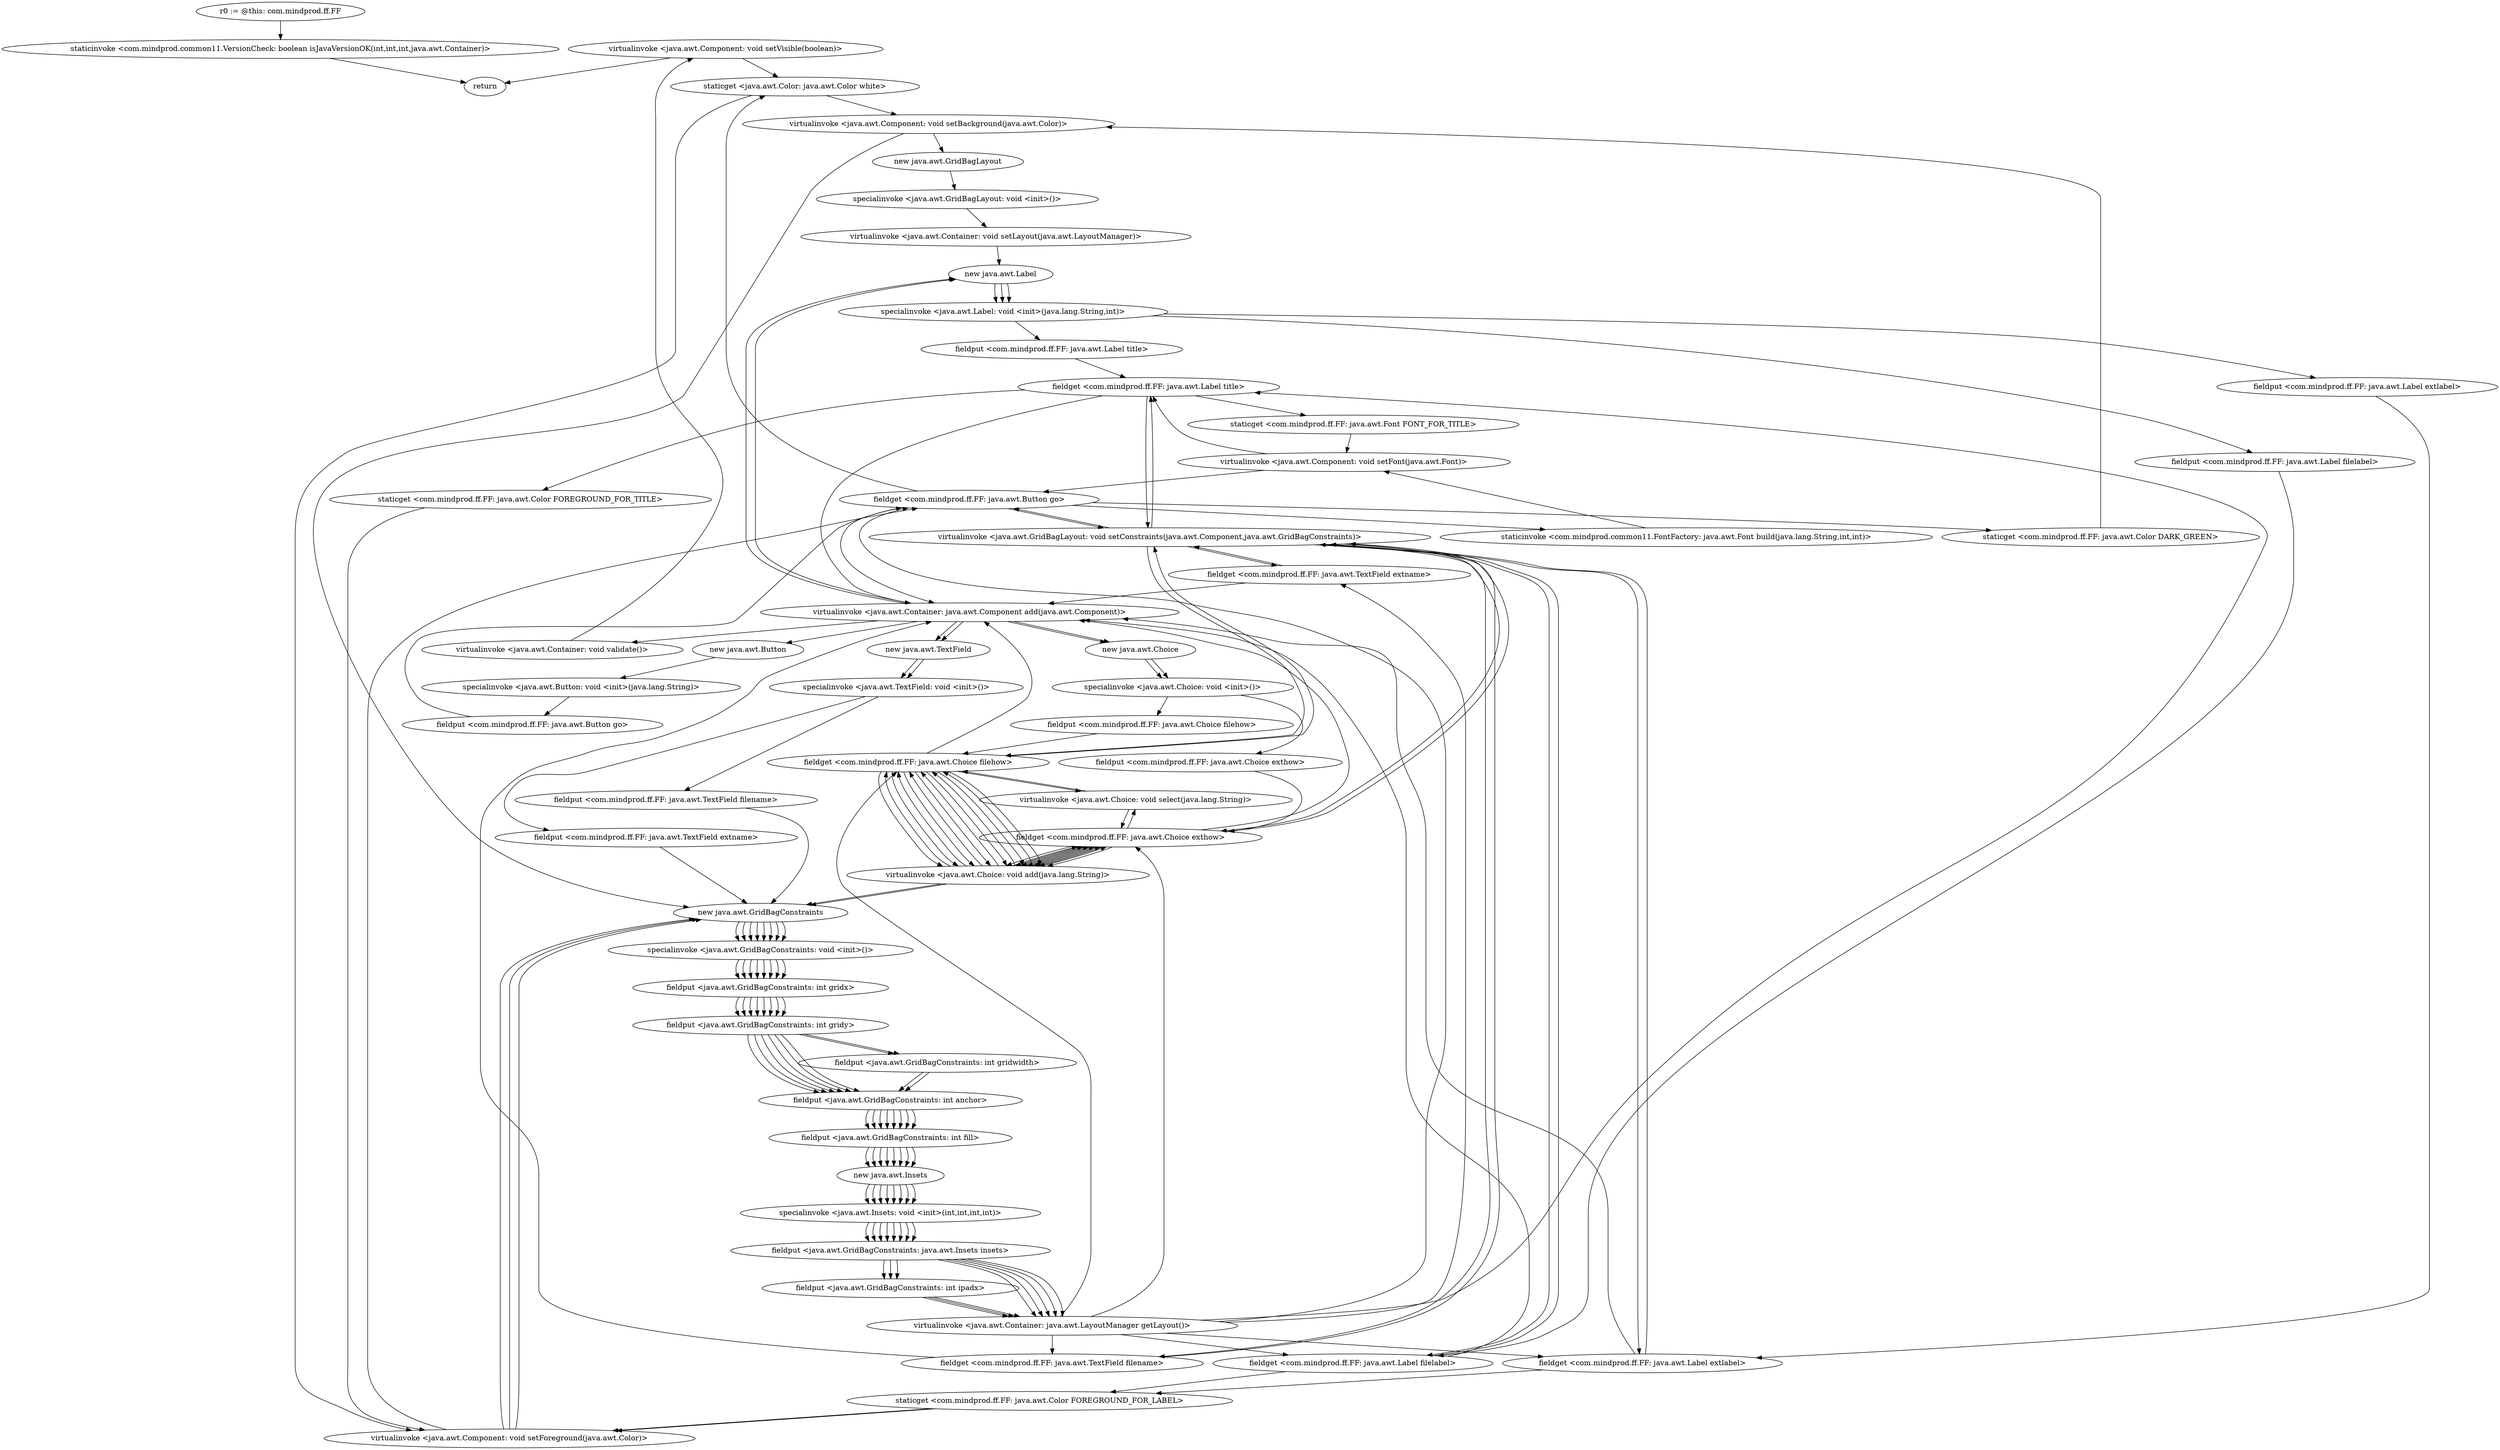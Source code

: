 digraph "" {
"r0 := @this: com.mindprod.ff.FF"->"staticinvoke <com.mindprod.common11.VersionCheck: boolean isJavaVersionOK(int,int,int,java.awt.Container)>";
 "staticinvoke <com.mindprod.common11.VersionCheck: boolean isJavaVersionOK(int,int,int,java.awt.Container)>"->"return";
"virtualinvoke <java.awt.Component: void setVisible(boolean)>";
 "virtualinvoke <java.awt.Component: void setVisible(boolean)>"->"staticget <java.awt.Color: java.awt.Color white>";
 "staticget <java.awt.Color: java.awt.Color white>"->"virtualinvoke <java.awt.Component: void setBackground(java.awt.Color)>";
 "virtualinvoke <java.awt.Component: void setBackground(java.awt.Color)>"->"new java.awt.GridBagLayout";
 "new java.awt.GridBagLayout"->"specialinvoke <java.awt.GridBagLayout: void <init>()>";
 "specialinvoke <java.awt.GridBagLayout: void <init>()>"->"virtualinvoke <java.awt.Container: void setLayout(java.awt.LayoutManager)>";
 "virtualinvoke <java.awt.Container: void setLayout(java.awt.LayoutManager)>"->"new java.awt.Label";
 "new java.awt.Label"->"specialinvoke <java.awt.Label: void <init>(java.lang.String,int)>";
 "specialinvoke <java.awt.Label: void <init>(java.lang.String,int)>"->"fieldput <com.mindprod.ff.FF: java.awt.Label title>";
 "fieldput <com.mindprod.ff.FF: java.awt.Label title>"->"fieldget <com.mindprod.ff.FF: java.awt.Label title>";
 "fieldget <com.mindprod.ff.FF: java.awt.Label title>"->"staticget <com.mindprod.ff.FF: java.awt.Font FONT_FOR_TITLE>";
 "staticget <com.mindprod.ff.FF: java.awt.Font FONT_FOR_TITLE>"->"virtualinvoke <java.awt.Component: void setFont(java.awt.Font)>";
 "virtualinvoke <java.awt.Component: void setFont(java.awt.Font)>"->"fieldget <com.mindprod.ff.FF: java.awt.Label title>";
 "fieldget <com.mindprod.ff.FF: java.awt.Label title>"->"staticget <com.mindprod.ff.FF: java.awt.Color FOREGROUND_FOR_TITLE>";
 "staticget <com.mindprod.ff.FF: java.awt.Color FOREGROUND_FOR_TITLE>"->"virtualinvoke <java.awt.Component: void setForeground(java.awt.Color)>";
 "virtualinvoke <java.awt.Component: void setForeground(java.awt.Color)>"->"new java.awt.GridBagConstraints";
 "new java.awt.GridBagConstraints"->"specialinvoke <java.awt.GridBagConstraints: void <init>()>";
 "specialinvoke <java.awt.GridBagConstraints: void <init>()>"->"fieldput <java.awt.GridBagConstraints: int gridx>";
 "fieldput <java.awt.GridBagConstraints: int gridx>"->"fieldput <java.awt.GridBagConstraints: int gridy>";
 "fieldput <java.awt.GridBagConstraints: int gridy>"->"fieldput <java.awt.GridBagConstraints: int gridwidth>";
 "fieldput <java.awt.GridBagConstraints: int gridwidth>"->"fieldput <java.awt.GridBagConstraints: int anchor>";
 "fieldput <java.awt.GridBagConstraints: int anchor>"->"fieldput <java.awt.GridBagConstraints: int fill>";
 "fieldput <java.awt.GridBagConstraints: int fill>"->"new java.awt.Insets";
 "new java.awt.Insets"->"specialinvoke <java.awt.Insets: void <init>(int,int,int,int)>";
 "specialinvoke <java.awt.Insets: void <init>(int,int,int,int)>"->"fieldput <java.awt.GridBagConstraints: java.awt.Insets insets>";
 "fieldput <java.awt.GridBagConstraints: java.awt.Insets insets>"->"virtualinvoke <java.awt.Container: java.awt.LayoutManager getLayout()>";
 "virtualinvoke <java.awt.Container: java.awt.LayoutManager getLayout()>"->"fieldget <com.mindprod.ff.FF: java.awt.Label title>";
 "fieldget <com.mindprod.ff.FF: java.awt.Label title>"->"virtualinvoke <java.awt.GridBagLayout: void setConstraints(java.awt.Component,java.awt.GridBagConstraints)>";
 "virtualinvoke <java.awt.GridBagLayout: void setConstraints(java.awt.Component,java.awt.GridBagConstraints)>"->"fieldget <com.mindprod.ff.FF: java.awt.Label title>";
 "fieldget <com.mindprod.ff.FF: java.awt.Label title>"->"virtualinvoke <java.awt.Container: java.awt.Component add(java.awt.Component)>";
 "virtualinvoke <java.awt.Container: java.awt.Component add(java.awt.Component)>"->"new java.awt.Label";
 "new java.awt.Label"->"specialinvoke <java.awt.Label: void <init>(java.lang.String,int)>";
 "specialinvoke <java.awt.Label: void <init>(java.lang.String,int)>"->"fieldput <com.mindprod.ff.FF: java.awt.Label filelabel>";
 "fieldput <com.mindprod.ff.FF: java.awt.Label filelabel>"->"fieldget <com.mindprod.ff.FF: java.awt.Label filelabel>";
 "fieldget <com.mindprod.ff.FF: java.awt.Label filelabel>"->"staticget <com.mindprod.ff.FF: java.awt.Color FOREGROUND_FOR_LABEL>";
 "staticget <com.mindprod.ff.FF: java.awt.Color FOREGROUND_FOR_LABEL>"->"virtualinvoke <java.awt.Component: void setForeground(java.awt.Color)>";
 "virtualinvoke <java.awt.Component: void setForeground(java.awt.Color)>"->"new java.awt.GridBagConstraints";
 "new java.awt.GridBagConstraints"->"specialinvoke <java.awt.GridBagConstraints: void <init>()>";
 "specialinvoke <java.awt.GridBagConstraints: void <init>()>"->"fieldput <java.awt.GridBagConstraints: int gridx>";
 "fieldput <java.awt.GridBagConstraints: int gridx>"->"fieldput <java.awt.GridBagConstraints: int gridy>";
 "fieldput <java.awt.GridBagConstraints: int gridy>"->"fieldput <java.awt.GridBagConstraints: int anchor>";
 "fieldput <java.awt.GridBagConstraints: int anchor>"->"fieldput <java.awt.GridBagConstraints: int fill>";
 "fieldput <java.awt.GridBagConstraints: int fill>"->"new java.awt.Insets";
 "new java.awt.Insets"->"specialinvoke <java.awt.Insets: void <init>(int,int,int,int)>";
 "specialinvoke <java.awt.Insets: void <init>(int,int,int,int)>"->"fieldput <java.awt.GridBagConstraints: java.awt.Insets insets>";
 "fieldput <java.awt.GridBagConstraints: java.awt.Insets insets>"->"virtualinvoke <java.awt.Container: java.awt.LayoutManager getLayout()>";
 "virtualinvoke <java.awt.Container: java.awt.LayoutManager getLayout()>"->"fieldget <com.mindprod.ff.FF: java.awt.Label filelabel>";
 "fieldget <com.mindprod.ff.FF: java.awt.Label filelabel>"->"virtualinvoke <java.awt.GridBagLayout: void setConstraints(java.awt.Component,java.awt.GridBagConstraints)>";
 "virtualinvoke <java.awt.GridBagLayout: void setConstraints(java.awt.Component,java.awt.GridBagConstraints)>"->"fieldget <com.mindprod.ff.FF: java.awt.Label filelabel>";
 "fieldget <com.mindprod.ff.FF: java.awt.Label filelabel>"->"virtualinvoke <java.awt.Container: java.awt.Component add(java.awt.Component)>";
 "virtualinvoke <java.awt.Container: java.awt.Component add(java.awt.Component)>"->"new java.awt.Choice";
 "new java.awt.Choice"->"specialinvoke <java.awt.Choice: void <init>()>";
 "specialinvoke <java.awt.Choice: void <init>()>"->"fieldput <com.mindprod.ff.FF: java.awt.Choice filehow>";
 "fieldput <com.mindprod.ff.FF: java.awt.Choice filehow>"->"fieldget <com.mindprod.ff.FF: java.awt.Choice filehow>";
 "fieldget <com.mindprod.ff.FF: java.awt.Choice filehow>"->"virtualinvoke <java.awt.Choice: void add(java.lang.String)>";
 "virtualinvoke <java.awt.Choice: void add(java.lang.String)>"->"fieldget <com.mindprod.ff.FF: java.awt.Choice filehow>";
 "fieldget <com.mindprod.ff.FF: java.awt.Choice filehow>"->"virtualinvoke <java.awt.Choice: void select(java.lang.String)>";
 "virtualinvoke <java.awt.Choice: void select(java.lang.String)>"->"fieldget <com.mindprod.ff.FF: java.awt.Choice filehow>";
 "fieldget <com.mindprod.ff.FF: java.awt.Choice filehow>"->"virtualinvoke <java.awt.Choice: void add(java.lang.String)>";
 "virtualinvoke <java.awt.Choice: void add(java.lang.String)>"->"fieldget <com.mindprod.ff.FF: java.awt.Choice filehow>";
 "fieldget <com.mindprod.ff.FF: java.awt.Choice filehow>"->"virtualinvoke <java.awt.Choice: void add(java.lang.String)>";
 "virtualinvoke <java.awt.Choice: void add(java.lang.String)>"->"fieldget <com.mindprod.ff.FF: java.awt.Choice filehow>";
 "fieldget <com.mindprod.ff.FF: java.awt.Choice filehow>"->"virtualinvoke <java.awt.Choice: void add(java.lang.String)>";
 "virtualinvoke <java.awt.Choice: void add(java.lang.String)>"->"fieldget <com.mindprod.ff.FF: java.awt.Choice filehow>";
 "fieldget <com.mindprod.ff.FF: java.awt.Choice filehow>"->"virtualinvoke <java.awt.Choice: void add(java.lang.String)>";
 "virtualinvoke <java.awt.Choice: void add(java.lang.String)>"->"fieldget <com.mindprod.ff.FF: java.awt.Choice filehow>";
 "fieldget <com.mindprod.ff.FF: java.awt.Choice filehow>"->"virtualinvoke <java.awt.Choice: void add(java.lang.String)>";
 "virtualinvoke <java.awt.Choice: void add(java.lang.String)>"->"fieldget <com.mindprod.ff.FF: java.awt.Choice filehow>";
 "fieldget <com.mindprod.ff.FF: java.awt.Choice filehow>"->"virtualinvoke <java.awt.Choice: void add(java.lang.String)>";
 "virtualinvoke <java.awt.Choice: void add(java.lang.String)>"->"new java.awt.GridBagConstraints";
 "new java.awt.GridBagConstraints"->"specialinvoke <java.awt.GridBagConstraints: void <init>()>";
 "specialinvoke <java.awt.GridBagConstraints: void <init>()>"->"fieldput <java.awt.GridBagConstraints: int gridx>";
 "fieldput <java.awt.GridBagConstraints: int gridx>"->"fieldput <java.awt.GridBagConstraints: int gridy>";
 "fieldput <java.awt.GridBagConstraints: int gridy>"->"fieldput <java.awt.GridBagConstraints: int anchor>";
 "fieldput <java.awt.GridBagConstraints: int anchor>"->"fieldput <java.awt.GridBagConstraints: int fill>";
 "fieldput <java.awt.GridBagConstraints: int fill>"->"new java.awt.Insets";
 "new java.awt.Insets"->"specialinvoke <java.awt.Insets: void <init>(int,int,int,int)>";
 "specialinvoke <java.awt.Insets: void <init>(int,int,int,int)>"->"fieldput <java.awt.GridBagConstraints: java.awt.Insets insets>";
 "fieldput <java.awt.GridBagConstraints: java.awt.Insets insets>"->"virtualinvoke <java.awt.Container: java.awt.LayoutManager getLayout()>";
 "virtualinvoke <java.awt.Container: java.awt.LayoutManager getLayout()>"->"fieldget <com.mindprod.ff.FF: java.awt.Choice filehow>";
 "fieldget <com.mindprod.ff.FF: java.awt.Choice filehow>"->"virtualinvoke <java.awt.GridBagLayout: void setConstraints(java.awt.Component,java.awt.GridBagConstraints)>";
 "virtualinvoke <java.awt.GridBagLayout: void setConstraints(java.awt.Component,java.awt.GridBagConstraints)>"->"fieldget <com.mindprod.ff.FF: java.awt.Choice filehow>";
 "fieldget <com.mindprod.ff.FF: java.awt.Choice filehow>"->"virtualinvoke <java.awt.Container: java.awt.Component add(java.awt.Component)>";
 "virtualinvoke <java.awt.Container: java.awt.Component add(java.awt.Component)>"->"new java.awt.TextField";
 "new java.awt.TextField"->"specialinvoke <java.awt.TextField: void <init>()>";
 "specialinvoke <java.awt.TextField: void <init>()>"->"fieldput <com.mindprod.ff.FF: java.awt.TextField filename>";
 "fieldput <com.mindprod.ff.FF: java.awt.TextField filename>"->"new java.awt.GridBagConstraints";
 "new java.awt.GridBagConstraints"->"specialinvoke <java.awt.GridBagConstraints: void <init>()>";
 "specialinvoke <java.awt.GridBagConstraints: void <init>()>"->"fieldput <java.awt.GridBagConstraints: int gridx>";
 "fieldput <java.awt.GridBagConstraints: int gridx>"->"fieldput <java.awt.GridBagConstraints: int gridy>";
 "fieldput <java.awt.GridBagConstraints: int gridy>"->"fieldput <java.awt.GridBagConstraints: int anchor>";
 "fieldput <java.awt.GridBagConstraints: int anchor>"->"fieldput <java.awt.GridBagConstraints: int fill>";
 "fieldput <java.awt.GridBagConstraints: int fill>"->"new java.awt.Insets";
 "new java.awt.Insets"->"specialinvoke <java.awt.Insets: void <init>(int,int,int,int)>";
 "specialinvoke <java.awt.Insets: void <init>(int,int,int,int)>"->"fieldput <java.awt.GridBagConstraints: java.awt.Insets insets>";
 "fieldput <java.awt.GridBagConstraints: java.awt.Insets insets>"->"fieldput <java.awt.GridBagConstraints: int ipadx>";
 "fieldput <java.awt.GridBagConstraints: int ipadx>"->"virtualinvoke <java.awt.Container: java.awt.LayoutManager getLayout()>";
 "virtualinvoke <java.awt.Container: java.awt.LayoutManager getLayout()>"->"fieldget <com.mindprod.ff.FF: java.awt.TextField filename>";
 "fieldget <com.mindprod.ff.FF: java.awt.TextField filename>"->"virtualinvoke <java.awt.GridBagLayout: void setConstraints(java.awt.Component,java.awt.GridBagConstraints)>";
 "virtualinvoke <java.awt.GridBagLayout: void setConstraints(java.awt.Component,java.awt.GridBagConstraints)>"->"fieldget <com.mindprod.ff.FF: java.awt.TextField filename>";
 "fieldget <com.mindprod.ff.FF: java.awt.TextField filename>"->"virtualinvoke <java.awt.Container: java.awt.Component add(java.awt.Component)>";
 "virtualinvoke <java.awt.Container: java.awt.Component add(java.awt.Component)>"->"new java.awt.Label";
 "new java.awt.Label"->"specialinvoke <java.awt.Label: void <init>(java.lang.String,int)>";
 "specialinvoke <java.awt.Label: void <init>(java.lang.String,int)>"->"fieldput <com.mindprod.ff.FF: java.awt.Label extlabel>";
 "fieldput <com.mindprod.ff.FF: java.awt.Label extlabel>"->"fieldget <com.mindprod.ff.FF: java.awt.Label extlabel>";
 "fieldget <com.mindprod.ff.FF: java.awt.Label extlabel>"->"staticget <com.mindprod.ff.FF: java.awt.Color FOREGROUND_FOR_LABEL>";
 "staticget <com.mindprod.ff.FF: java.awt.Color FOREGROUND_FOR_LABEL>"->"virtualinvoke <java.awt.Component: void setForeground(java.awt.Color)>";
 "virtualinvoke <java.awt.Component: void setForeground(java.awt.Color)>"->"new java.awt.GridBagConstraints";
 "new java.awt.GridBagConstraints"->"specialinvoke <java.awt.GridBagConstraints: void <init>()>";
 "specialinvoke <java.awt.GridBagConstraints: void <init>()>"->"fieldput <java.awt.GridBagConstraints: int gridx>";
 "fieldput <java.awt.GridBagConstraints: int gridx>"->"fieldput <java.awt.GridBagConstraints: int gridy>";
 "fieldput <java.awt.GridBagConstraints: int gridy>"->"fieldput <java.awt.GridBagConstraints: int anchor>";
 "fieldput <java.awt.GridBagConstraints: int anchor>"->"fieldput <java.awt.GridBagConstraints: int fill>";
 "fieldput <java.awt.GridBagConstraints: int fill>"->"new java.awt.Insets";
 "new java.awt.Insets"->"specialinvoke <java.awt.Insets: void <init>(int,int,int,int)>";
 "specialinvoke <java.awt.Insets: void <init>(int,int,int,int)>"->"fieldput <java.awt.GridBagConstraints: java.awt.Insets insets>";
 "fieldput <java.awt.GridBagConstraints: java.awt.Insets insets>"->"virtualinvoke <java.awt.Container: java.awt.LayoutManager getLayout()>";
 "virtualinvoke <java.awt.Container: java.awt.LayoutManager getLayout()>"->"fieldget <com.mindprod.ff.FF: java.awt.Label extlabel>";
 "fieldget <com.mindprod.ff.FF: java.awt.Label extlabel>"->"virtualinvoke <java.awt.GridBagLayout: void setConstraints(java.awt.Component,java.awt.GridBagConstraints)>";
 "virtualinvoke <java.awt.GridBagLayout: void setConstraints(java.awt.Component,java.awt.GridBagConstraints)>"->"fieldget <com.mindprod.ff.FF: java.awt.Label extlabel>";
 "fieldget <com.mindprod.ff.FF: java.awt.Label extlabel>"->"virtualinvoke <java.awt.Container: java.awt.Component add(java.awt.Component)>";
 "virtualinvoke <java.awt.Container: java.awt.Component add(java.awt.Component)>"->"new java.awt.Choice";
 "new java.awt.Choice"->"specialinvoke <java.awt.Choice: void <init>()>";
 "specialinvoke <java.awt.Choice: void <init>()>"->"fieldput <com.mindprod.ff.FF: java.awt.Choice exthow>";
 "fieldput <com.mindprod.ff.FF: java.awt.Choice exthow>"->"fieldget <com.mindprod.ff.FF: java.awt.Choice exthow>";
 "fieldget <com.mindprod.ff.FF: java.awt.Choice exthow>"->"virtualinvoke <java.awt.Choice: void add(java.lang.String)>";
 "virtualinvoke <java.awt.Choice: void add(java.lang.String)>"->"fieldget <com.mindprod.ff.FF: java.awt.Choice exthow>";
 "fieldget <com.mindprod.ff.FF: java.awt.Choice exthow>"->"virtualinvoke <java.awt.Choice: void add(java.lang.String)>";
 "virtualinvoke <java.awt.Choice: void add(java.lang.String)>"->"fieldget <com.mindprod.ff.FF: java.awt.Choice exthow>";
 "fieldget <com.mindprod.ff.FF: java.awt.Choice exthow>"->"virtualinvoke <java.awt.Choice: void add(java.lang.String)>";
 "virtualinvoke <java.awt.Choice: void add(java.lang.String)>"->"fieldget <com.mindprod.ff.FF: java.awt.Choice exthow>";
 "fieldget <com.mindprod.ff.FF: java.awt.Choice exthow>"->"virtualinvoke <java.awt.Choice: void add(java.lang.String)>";
 "virtualinvoke <java.awt.Choice: void add(java.lang.String)>"->"fieldget <com.mindprod.ff.FF: java.awt.Choice exthow>";
 "fieldget <com.mindprod.ff.FF: java.awt.Choice exthow>"->"virtualinvoke <java.awt.Choice: void select(java.lang.String)>";
 "virtualinvoke <java.awt.Choice: void select(java.lang.String)>"->"fieldget <com.mindprod.ff.FF: java.awt.Choice exthow>";
 "fieldget <com.mindprod.ff.FF: java.awt.Choice exthow>"->"virtualinvoke <java.awt.Choice: void add(java.lang.String)>";
 "virtualinvoke <java.awt.Choice: void add(java.lang.String)>"->"fieldget <com.mindprod.ff.FF: java.awt.Choice exthow>";
 "fieldget <com.mindprod.ff.FF: java.awt.Choice exthow>"->"virtualinvoke <java.awt.Choice: void add(java.lang.String)>";
 "virtualinvoke <java.awt.Choice: void add(java.lang.String)>"->"fieldget <com.mindprod.ff.FF: java.awt.Choice exthow>";
 "fieldget <com.mindprod.ff.FF: java.awt.Choice exthow>"->"virtualinvoke <java.awt.Choice: void add(java.lang.String)>";
 "virtualinvoke <java.awt.Choice: void add(java.lang.String)>"->"new java.awt.GridBagConstraints";
 "new java.awt.GridBagConstraints"->"specialinvoke <java.awt.GridBagConstraints: void <init>()>";
 "specialinvoke <java.awt.GridBagConstraints: void <init>()>"->"fieldput <java.awt.GridBagConstraints: int gridx>";
 "fieldput <java.awt.GridBagConstraints: int gridx>"->"fieldput <java.awt.GridBagConstraints: int gridy>";
 "fieldput <java.awt.GridBagConstraints: int gridy>"->"fieldput <java.awt.GridBagConstraints: int anchor>";
 "fieldput <java.awt.GridBagConstraints: int anchor>"->"fieldput <java.awt.GridBagConstraints: int fill>";
 "fieldput <java.awt.GridBagConstraints: int fill>"->"new java.awt.Insets";
 "new java.awt.Insets"->"specialinvoke <java.awt.Insets: void <init>(int,int,int,int)>";
 "specialinvoke <java.awt.Insets: void <init>(int,int,int,int)>"->"fieldput <java.awt.GridBagConstraints: java.awt.Insets insets>";
 "fieldput <java.awt.GridBagConstraints: java.awt.Insets insets>"->"virtualinvoke <java.awt.Container: java.awt.LayoutManager getLayout()>";
 "virtualinvoke <java.awt.Container: java.awt.LayoutManager getLayout()>"->"fieldget <com.mindprod.ff.FF: java.awt.Choice exthow>";
 "fieldget <com.mindprod.ff.FF: java.awt.Choice exthow>"->"virtualinvoke <java.awt.GridBagLayout: void setConstraints(java.awt.Component,java.awt.GridBagConstraints)>";
 "virtualinvoke <java.awt.GridBagLayout: void setConstraints(java.awt.Component,java.awt.GridBagConstraints)>"->"fieldget <com.mindprod.ff.FF: java.awt.Choice exthow>";
 "fieldget <com.mindprod.ff.FF: java.awt.Choice exthow>"->"virtualinvoke <java.awt.Container: java.awt.Component add(java.awt.Component)>";
 "virtualinvoke <java.awt.Container: java.awt.Component add(java.awt.Component)>"->"new java.awt.TextField";
 "new java.awt.TextField"->"specialinvoke <java.awt.TextField: void <init>()>";
 "specialinvoke <java.awt.TextField: void <init>()>"->"fieldput <com.mindprod.ff.FF: java.awt.TextField extname>";
 "fieldput <com.mindprod.ff.FF: java.awt.TextField extname>"->"new java.awt.GridBagConstraints";
 "new java.awt.GridBagConstraints"->"specialinvoke <java.awt.GridBagConstraints: void <init>()>";
 "specialinvoke <java.awt.GridBagConstraints: void <init>()>"->"fieldput <java.awt.GridBagConstraints: int gridx>";
 "fieldput <java.awt.GridBagConstraints: int gridx>"->"fieldput <java.awt.GridBagConstraints: int gridy>";
 "fieldput <java.awt.GridBagConstraints: int gridy>"->"fieldput <java.awt.GridBagConstraints: int anchor>";
 "fieldput <java.awt.GridBagConstraints: int anchor>"->"fieldput <java.awt.GridBagConstraints: int fill>";
 "fieldput <java.awt.GridBagConstraints: int fill>"->"new java.awt.Insets";
 "new java.awt.Insets"->"specialinvoke <java.awt.Insets: void <init>(int,int,int,int)>";
 "specialinvoke <java.awt.Insets: void <init>(int,int,int,int)>"->"fieldput <java.awt.GridBagConstraints: java.awt.Insets insets>";
 "fieldput <java.awt.GridBagConstraints: java.awt.Insets insets>"->"fieldput <java.awt.GridBagConstraints: int ipadx>";
 "fieldput <java.awt.GridBagConstraints: int ipadx>"->"virtualinvoke <java.awt.Container: java.awt.LayoutManager getLayout()>";
 "virtualinvoke <java.awt.Container: java.awt.LayoutManager getLayout()>"->"fieldget <com.mindprod.ff.FF: java.awt.TextField extname>";
 "fieldget <com.mindprod.ff.FF: java.awt.TextField extname>"->"virtualinvoke <java.awt.GridBagLayout: void setConstraints(java.awt.Component,java.awt.GridBagConstraints)>";
 "virtualinvoke <java.awt.GridBagLayout: void setConstraints(java.awt.Component,java.awt.GridBagConstraints)>"->"fieldget <com.mindprod.ff.FF: java.awt.TextField extname>";
 "fieldget <com.mindprod.ff.FF: java.awt.TextField extname>"->"virtualinvoke <java.awt.Container: java.awt.Component add(java.awt.Component)>";
 "virtualinvoke <java.awt.Container: java.awt.Component add(java.awt.Component)>"->"new java.awt.Button";
 "new java.awt.Button"->"specialinvoke <java.awt.Button: void <init>(java.lang.String)>";
 "specialinvoke <java.awt.Button: void <init>(java.lang.String)>"->"fieldput <com.mindprod.ff.FF: java.awt.Button go>";
 "fieldput <com.mindprod.ff.FF: java.awt.Button go>"->"fieldget <com.mindprod.ff.FF: java.awt.Button go>";
 "fieldget <com.mindprod.ff.FF: java.awt.Button go>"->"staticinvoke <com.mindprod.common11.FontFactory: java.awt.Font build(java.lang.String,int,int)>";
 "staticinvoke <com.mindprod.common11.FontFactory: java.awt.Font build(java.lang.String,int,int)>"->"virtualinvoke <java.awt.Component: void setFont(java.awt.Font)>";
 "virtualinvoke <java.awt.Component: void setFont(java.awt.Font)>"->"fieldget <com.mindprod.ff.FF: java.awt.Button go>";
 "fieldget <com.mindprod.ff.FF: java.awt.Button go>"->"staticget <java.awt.Color: java.awt.Color white>";
 "staticget <java.awt.Color: java.awt.Color white>"->"virtualinvoke <java.awt.Component: void setForeground(java.awt.Color)>";
 "virtualinvoke <java.awt.Component: void setForeground(java.awt.Color)>"->"fieldget <com.mindprod.ff.FF: java.awt.Button go>";
 "fieldget <com.mindprod.ff.FF: java.awt.Button go>"->"staticget <com.mindprod.ff.FF: java.awt.Color DARK_GREEN>";
 "staticget <com.mindprod.ff.FF: java.awt.Color DARK_GREEN>"->"virtualinvoke <java.awt.Component: void setBackground(java.awt.Color)>";
 "virtualinvoke <java.awt.Component: void setBackground(java.awt.Color)>"->"new java.awt.GridBagConstraints";
 "new java.awt.GridBagConstraints"->"specialinvoke <java.awt.GridBagConstraints: void <init>()>";
 "specialinvoke <java.awt.GridBagConstraints: void <init>()>"->"fieldput <java.awt.GridBagConstraints: int gridx>";
 "fieldput <java.awt.GridBagConstraints: int gridx>"->"fieldput <java.awt.GridBagConstraints: int gridy>";
 "fieldput <java.awt.GridBagConstraints: int gridy>"->"fieldput <java.awt.GridBagConstraints: int gridwidth>";
 "fieldput <java.awt.GridBagConstraints: int gridwidth>"->"fieldput <java.awt.GridBagConstraints: int anchor>";
 "fieldput <java.awt.GridBagConstraints: int anchor>"->"fieldput <java.awt.GridBagConstraints: int fill>";
 "fieldput <java.awt.GridBagConstraints: int fill>"->"new java.awt.Insets";
 "new java.awt.Insets"->"specialinvoke <java.awt.Insets: void <init>(int,int,int,int)>";
 "specialinvoke <java.awt.Insets: void <init>(int,int,int,int)>"->"fieldput <java.awt.GridBagConstraints: java.awt.Insets insets>";
 "fieldput <java.awt.GridBagConstraints: java.awt.Insets insets>"->"fieldput <java.awt.GridBagConstraints: int ipadx>";
 "fieldput <java.awt.GridBagConstraints: int ipadx>"->"virtualinvoke <java.awt.Container: java.awt.LayoutManager getLayout()>";
 "virtualinvoke <java.awt.Container: java.awt.LayoutManager getLayout()>"->"fieldget <com.mindprod.ff.FF: java.awt.Button go>";
 "fieldget <com.mindprod.ff.FF: java.awt.Button go>"->"virtualinvoke <java.awt.GridBagLayout: void setConstraints(java.awt.Component,java.awt.GridBagConstraints)>";
 "virtualinvoke <java.awt.GridBagLayout: void setConstraints(java.awt.Component,java.awt.GridBagConstraints)>"->"fieldget <com.mindprod.ff.FF: java.awt.Button go>";
 "fieldget <com.mindprod.ff.FF: java.awt.Button go>"->"virtualinvoke <java.awt.Container: java.awt.Component add(java.awt.Component)>";
 "virtualinvoke <java.awt.Container: java.awt.Component add(java.awt.Component)>"->"virtualinvoke <java.awt.Container: void validate()>";
 "virtualinvoke <java.awt.Container: void validate()>"->"virtualinvoke <java.awt.Component: void setVisible(boolean)>";
 "virtualinvoke <java.awt.Component: void setVisible(boolean)>"->"return";
}
